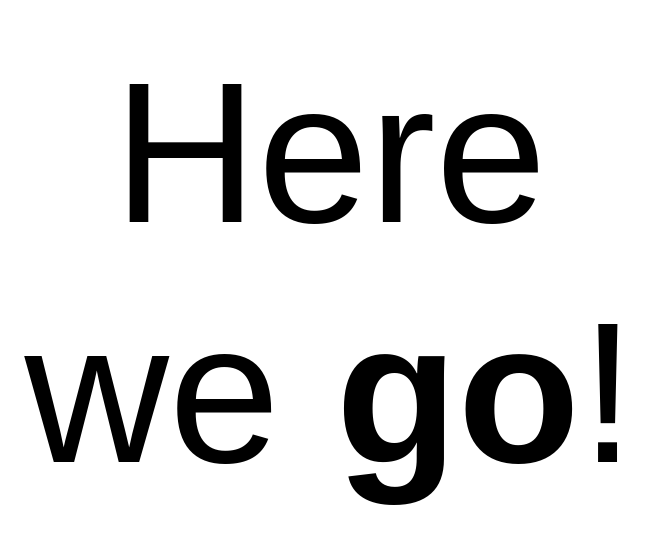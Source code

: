 <mxfile version="12.0.0" type="github" pages="1"><diagram name="Page-1" id="97a40813-6b03-0c74-37c1-0168de264b11"><mxGraphModel dx="1753" dy="1440" grid="1" gridSize="10" guides="1" tooltips="1" connect="1" arrows="1" fold="1" page="1" pageScale="1" pageWidth="1169" pageHeight="827" background="#ffffff" math="0" shadow="0"><root><mxCell id="0"/><mxCell id="1" parent="0"/><mxCell id="VF0xDYY6wkxBcJapf5UX-4" value="Here we &lt;b style=&quot;font-size: 100px;&quot;&gt;go&lt;/b&gt;!" style="text;html=1;strokeColor=none;fillColor=none;align=center;verticalAlign=middle;whiteSpace=wrap;rounded=0;rotation=0;fontSize=100;" parent="1" vertex="1"><mxGeometry x="370" y="210" width="330" height="270" as="geometry"/></mxCell></root></mxGraphModel></diagram></mxfile>